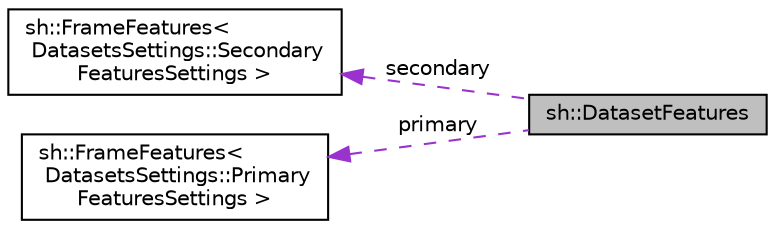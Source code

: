 digraph "sh::DatasetFeatures"
{
 // LATEX_PDF_SIZE
  edge [fontname="Helvetica",fontsize="10",labelfontname="Helvetica",labelfontsize="10"];
  node [fontname="Helvetica",fontsize="10",shape=record];
  rankdir="LR";
  Node1 [label="sh::DatasetFeatures",height=0.2,width=0.4,color="black", fillcolor="grey75", style="filled", fontcolor="black",tooltip="Represents all available feature sets."];
  Node2 -> Node1 [dir="back",color="darkorchid3",fontsize="10",style="dashed",label=" secondary" ,fontname="Helvetica"];
  Node2 [label="sh::FrameFeatures\<\l DatasetsSettings::Secondary\lFeaturesSettings \>",height=0.2,width=0.4,color="black", fillcolor="white", style="filled",URL="$classsh_1_1_frame_features.html",tooltip=" "];
  Node3 -> Node1 [dir="back",color="darkorchid3",fontsize="10",style="dashed",label=" primary" ,fontname="Helvetica"];
  Node3 [label="sh::FrameFeatures\<\l DatasetsSettings::Primary\lFeaturesSettings \>",height=0.2,width=0.4,color="black", fillcolor="white", style="filled",URL="$classsh_1_1_frame_features.html",tooltip=" "];
}
